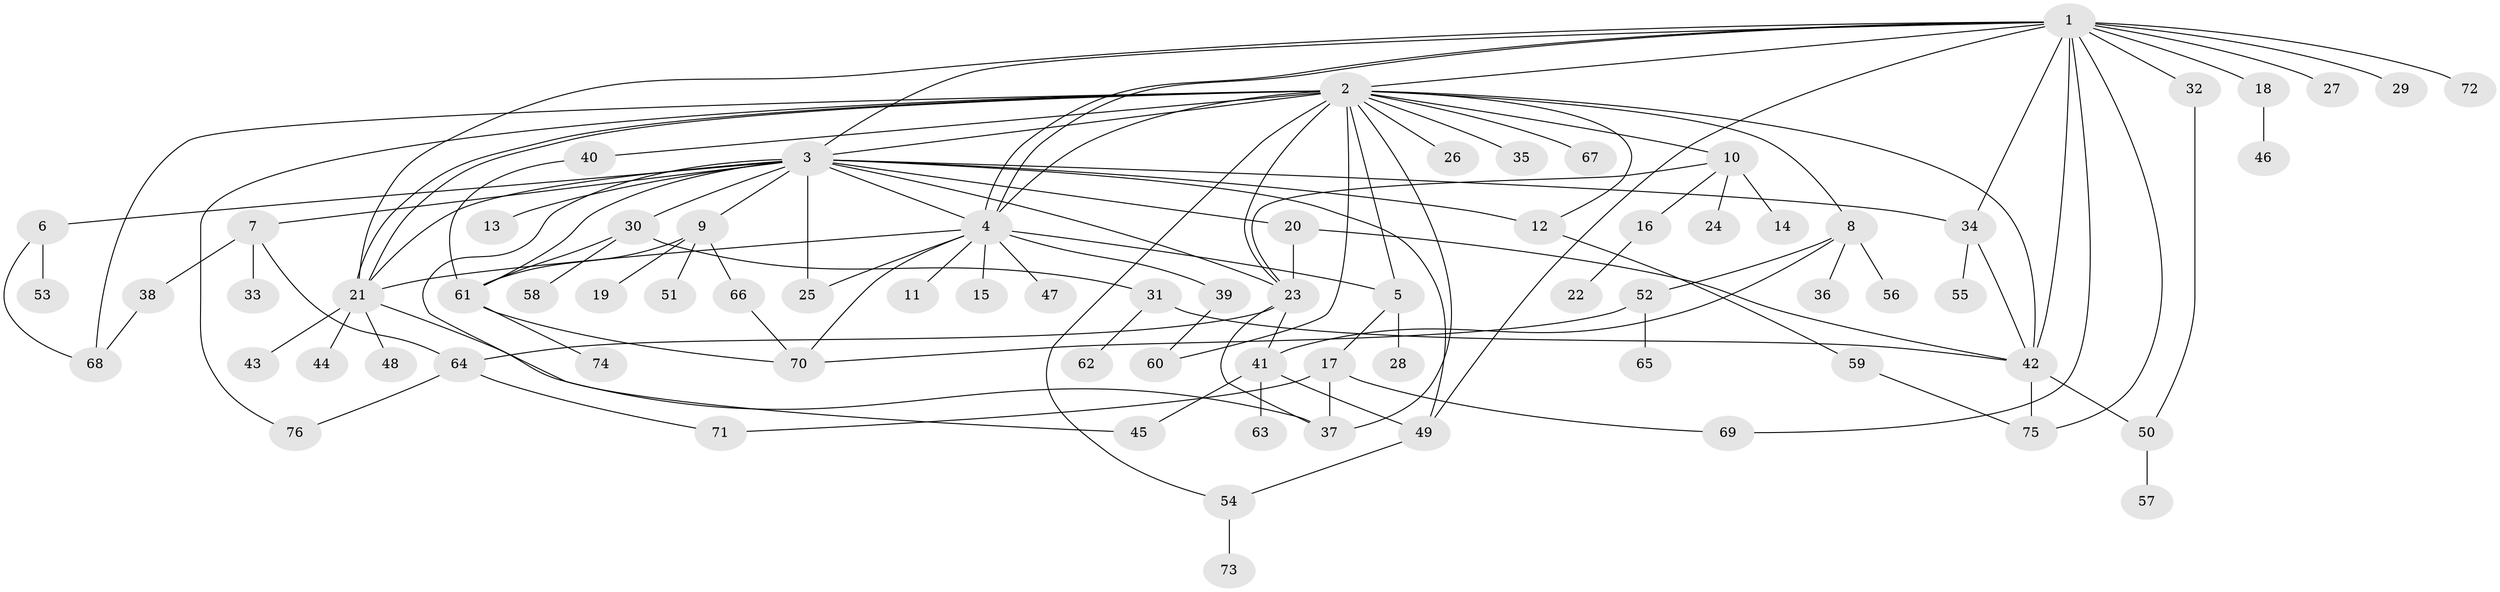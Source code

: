 // coarse degree distribution, {3: 0.15217391304347827, 14: 0.021739130434782608, 7: 0.043478260869565216, 1: 0.391304347826087, 4: 0.13043478260869565, 10: 0.021739130434782608, 12: 0.021739130434782608, 16: 0.021739130434782608, 9: 0.021739130434782608, 2: 0.08695652173913043, 5: 0.08695652173913043}
// Generated by graph-tools (version 1.1) at 2025/36/03/04/25 23:36:49]
// undirected, 76 vertices, 118 edges
graph export_dot {
  node [color=gray90,style=filled];
  1;
  2;
  3;
  4;
  5;
  6;
  7;
  8;
  9;
  10;
  11;
  12;
  13;
  14;
  15;
  16;
  17;
  18;
  19;
  20;
  21;
  22;
  23;
  24;
  25;
  26;
  27;
  28;
  29;
  30;
  31;
  32;
  33;
  34;
  35;
  36;
  37;
  38;
  39;
  40;
  41;
  42;
  43;
  44;
  45;
  46;
  47;
  48;
  49;
  50;
  51;
  52;
  53;
  54;
  55;
  56;
  57;
  58;
  59;
  60;
  61;
  62;
  63;
  64;
  65;
  66;
  67;
  68;
  69;
  70;
  71;
  72;
  73;
  74;
  75;
  76;
  1 -- 2;
  1 -- 3;
  1 -- 4;
  1 -- 4;
  1 -- 18;
  1 -- 21;
  1 -- 27;
  1 -- 29;
  1 -- 32;
  1 -- 34;
  1 -- 42;
  1 -- 49;
  1 -- 69;
  1 -- 72;
  1 -- 75;
  2 -- 3;
  2 -- 4;
  2 -- 5;
  2 -- 8;
  2 -- 10;
  2 -- 12;
  2 -- 21;
  2 -- 21;
  2 -- 23;
  2 -- 26;
  2 -- 35;
  2 -- 37;
  2 -- 40;
  2 -- 42;
  2 -- 54;
  2 -- 60;
  2 -- 67;
  2 -- 68;
  2 -- 76;
  3 -- 4;
  3 -- 6;
  3 -- 7;
  3 -- 9;
  3 -- 12;
  3 -- 13;
  3 -- 20;
  3 -- 21;
  3 -- 23;
  3 -- 25;
  3 -- 30;
  3 -- 34;
  3 -- 45;
  3 -- 49;
  3 -- 61;
  4 -- 5;
  4 -- 11;
  4 -- 15;
  4 -- 21;
  4 -- 25;
  4 -- 39;
  4 -- 47;
  4 -- 70;
  5 -- 17;
  5 -- 28;
  6 -- 53;
  6 -- 68;
  7 -- 33;
  7 -- 38;
  7 -- 64;
  8 -- 36;
  8 -- 41;
  8 -- 52;
  8 -- 56;
  9 -- 19;
  9 -- 51;
  9 -- 61;
  9 -- 66;
  10 -- 14;
  10 -- 16;
  10 -- 23;
  10 -- 24;
  12 -- 59;
  16 -- 22;
  17 -- 37;
  17 -- 69;
  17 -- 71;
  18 -- 46;
  20 -- 23;
  20 -- 42;
  21 -- 37;
  21 -- 43;
  21 -- 44;
  21 -- 48;
  23 -- 37;
  23 -- 41;
  23 -- 64;
  30 -- 31;
  30 -- 58;
  30 -- 61;
  31 -- 42;
  31 -- 62;
  32 -- 50;
  34 -- 42;
  34 -- 55;
  38 -- 68;
  39 -- 60;
  40 -- 61;
  41 -- 45;
  41 -- 49;
  41 -- 63;
  42 -- 50;
  42 -- 75;
  49 -- 54;
  50 -- 57;
  52 -- 65;
  52 -- 70;
  54 -- 73;
  59 -- 75;
  61 -- 70;
  61 -- 74;
  64 -- 71;
  64 -- 76;
  66 -- 70;
}
